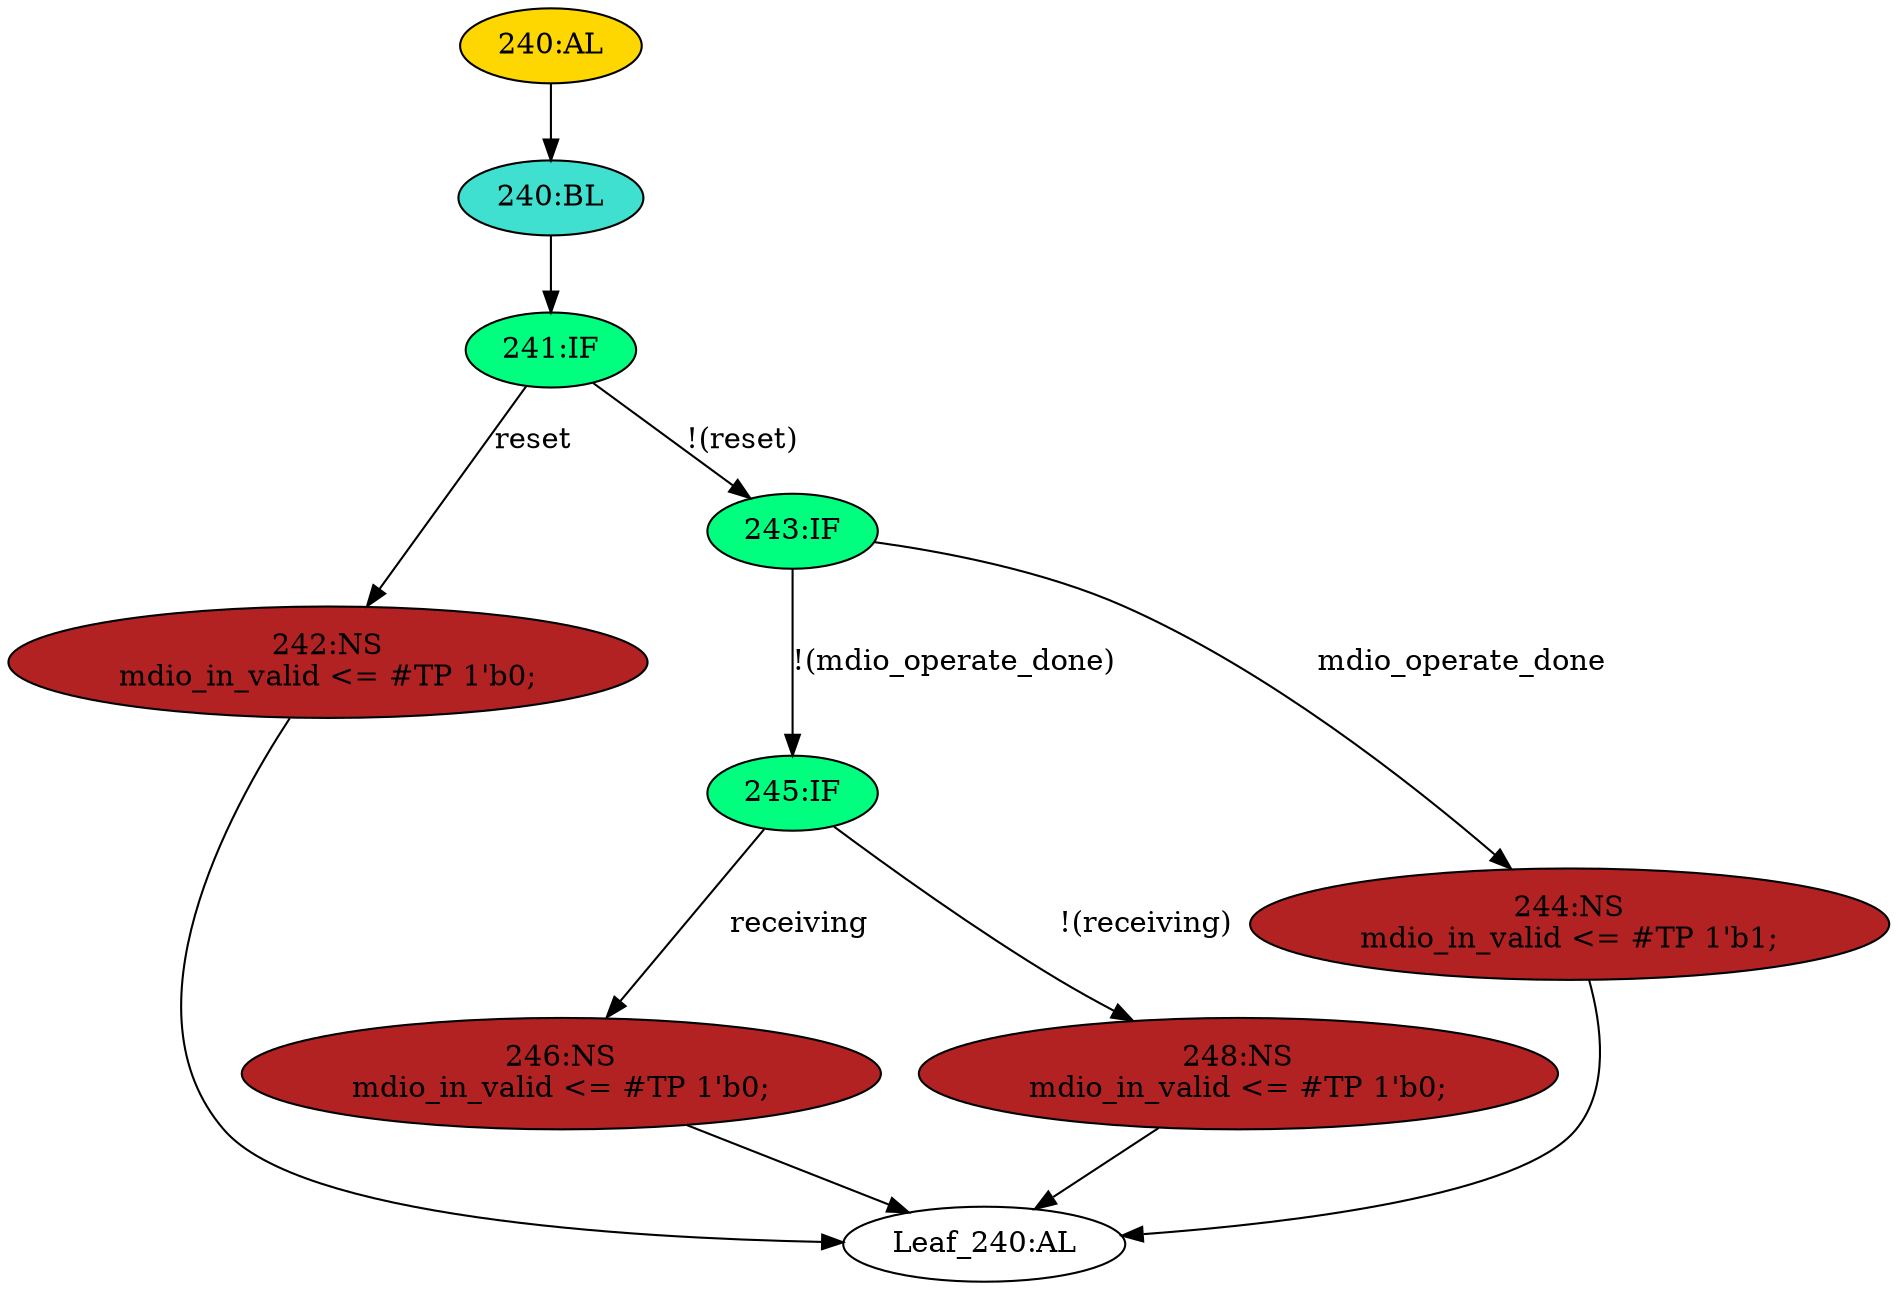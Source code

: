 strict digraph "" {
	node [label="\N"];
	"245:IF"	 [ast="<pyverilog.vparser.ast.IfStatement object at 0x7f25c92dd690>",
		fillcolor=springgreen,
		label="245:IF",
		statements="[]",
		style=filled,
		typ=IfStatement];
	"246:NS"	 [ast="<pyverilog.vparser.ast.NonblockingSubstitution object at 0x7f25c92dd8d0>",
		fillcolor=firebrick,
		label="246:NS
mdio_in_valid <= #TP 1'b0;",
		statements="[<pyverilog.vparser.ast.NonblockingSubstitution object at 0x7f25c92dd8d0>]",
		style=filled,
		typ=NonblockingSubstitution];
	"245:IF" -> "246:NS"	 [cond="['receiving']",
		label=receiving,
		lineno=245];
	"248:NS"	 [ast="<pyverilog.vparser.ast.NonblockingSubstitution object at 0x7f25c92dd6d0>",
		fillcolor=firebrick,
		label="248:NS
mdio_in_valid <= #TP 1'b0;",
		statements="[<pyverilog.vparser.ast.NonblockingSubstitution object at 0x7f25c92dd6d0>]",
		style=filled,
		typ=NonblockingSubstitution];
	"245:IF" -> "248:NS"	 [cond="['receiving']",
		label="!(receiving)",
		lineno=245];
	"242:NS"	 [ast="<pyverilog.vparser.ast.NonblockingSubstitution object at 0x7f25c92ddb10>",
		fillcolor=firebrick,
		label="242:NS
mdio_in_valid <= #TP 1'b0;",
		statements="[<pyverilog.vparser.ast.NonblockingSubstitution object at 0x7f25c92ddb10>]",
		style=filled,
		typ=NonblockingSubstitution];
	"Leaf_240:AL"	 [def_var="['mdio_in_valid']",
		label="Leaf_240:AL"];
	"242:NS" -> "Leaf_240:AL"	 [cond="[]",
		lineno=None];
	"246:NS" -> "Leaf_240:AL"	 [cond="[]",
		lineno=None];
	"244:NS"	 [ast="<pyverilog.vparser.ast.NonblockingSubstitution object at 0x7f25c92ddd50>",
		fillcolor=firebrick,
		label="244:NS
mdio_in_valid <= #TP 1'b1;",
		statements="[<pyverilog.vparser.ast.NonblockingSubstitution object at 0x7f25c92ddd50>]",
		style=filled,
		typ=NonblockingSubstitution];
	"244:NS" -> "Leaf_240:AL"	 [cond="[]",
		lineno=None];
	"240:AL"	 [ast="<pyverilog.vparser.ast.Always object at 0x7f25c92ddf50>",
		clk_sens=False,
		fillcolor=gold,
		label="240:AL",
		sens="['mdc', 'reset']",
		statements="[]",
		style=filled,
		typ=Always,
		use_var="['reset', 'receiving', 'mdio_operate_done']"];
	"240:BL"	 [ast="<pyverilog.vparser.ast.Block object at 0x7f25c92e5110>",
		fillcolor=turquoise,
		label="240:BL",
		statements="[]",
		style=filled,
		typ=Block];
	"240:AL" -> "240:BL"	 [cond="[]",
		lineno=None];
	"243:IF"	 [ast="<pyverilog.vparser.ast.IfStatement object at 0x7f25c92e5190>",
		fillcolor=springgreen,
		label="243:IF",
		statements="[]",
		style=filled,
		typ=IfStatement];
	"243:IF" -> "245:IF"	 [cond="['mdio_operate_done']",
		label="!(mdio_operate_done)",
		lineno=243];
	"243:IF" -> "244:NS"	 [cond="['mdio_operate_done']",
		label=mdio_operate_done,
		lineno=243];
	"241:IF"	 [ast="<pyverilog.vparser.ast.IfStatement object at 0x7f25c92e5150>",
		fillcolor=springgreen,
		label="241:IF",
		statements="[]",
		style=filled,
		typ=IfStatement];
	"240:BL" -> "241:IF"	 [cond="[]",
		lineno=None];
	"241:IF" -> "242:NS"	 [cond="['reset']",
		label=reset,
		lineno=241];
	"241:IF" -> "243:IF"	 [cond="['reset']",
		label="!(reset)",
		lineno=241];
	"248:NS" -> "Leaf_240:AL"	 [cond="[]",
		lineno=None];
}
